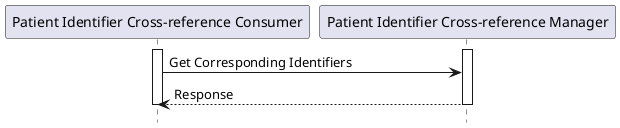 @startuml
hide footbox
participant "Patient Identifier Cross-reference Consumer" as PatientIdentifierCrossReferenceConsumer
participant "Patient Identifier Cross-reference Manager" as PatientIdentifierCrossReferenceManager
activate "PatientIdentifierCrossReferenceConsumer"
activate "PatientIdentifierCrossReferenceManager"
"PatientIdentifierCrossReferenceConsumer" -> "PatientIdentifierCrossReferenceManager" : Get Corresponding Identifiers
"PatientIdentifierCrossReferenceManager" --> "PatientIdentifierCrossReferenceConsumer" : Response
deactivate "PatientIdentifierCrossReferenceConsumer"
deactivate "PatientIdentifierCrossReferenceManager"
@enduml
